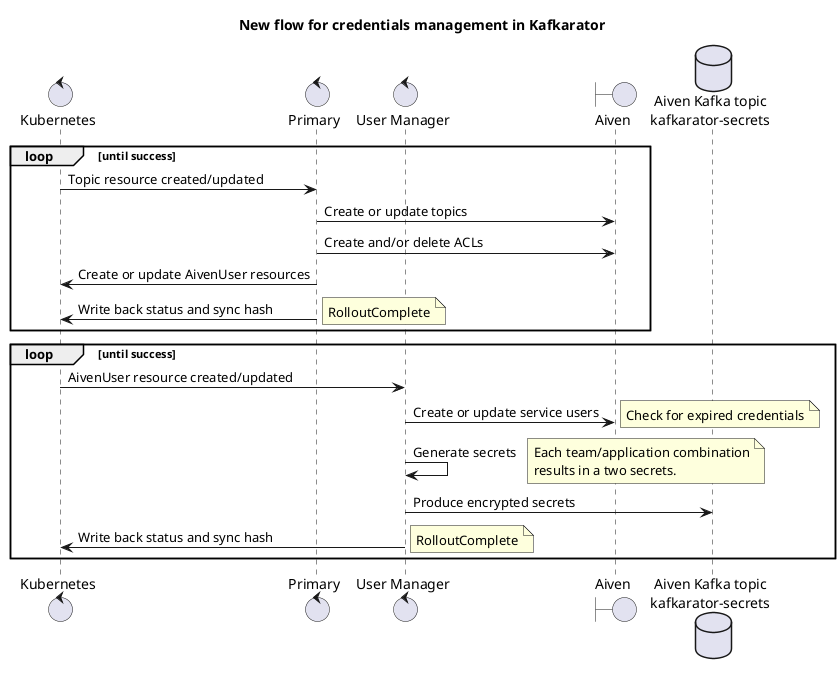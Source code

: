 @startuml

title New flow for credentials management in Kafkarator

control kubernetes as "Kubernetes"
control primary as "Primary"
control userManager as "User Manager"
boundary aiven as "Aiven"
database kafka as "Aiven Kafka topic\nkafkarator-secrets"

loop until success
kubernetes -> primary : Topic resource created/updated
primary -> aiven : Create or update topics
primary -> aiven : Create and/or delete ACLs
primary -> kubernetes : Create or update AivenUser resources
primary -> kubernetes : Write back status and sync hash
note right: RolloutComplete
end

loop until success
kubernetes -> userManager : AivenUser resource created/updated
userManager -> aiven : Create or update service users
note right: Check for expired credentials
userManager -> userManager : Generate secrets
note right: Each team/application combination\nresults in a two secrets.
userManager -> kafka : Produce encrypted secrets
userManager -> kubernetes : Write back status and sync hash
note right: RolloutComplete
end

@enduml

